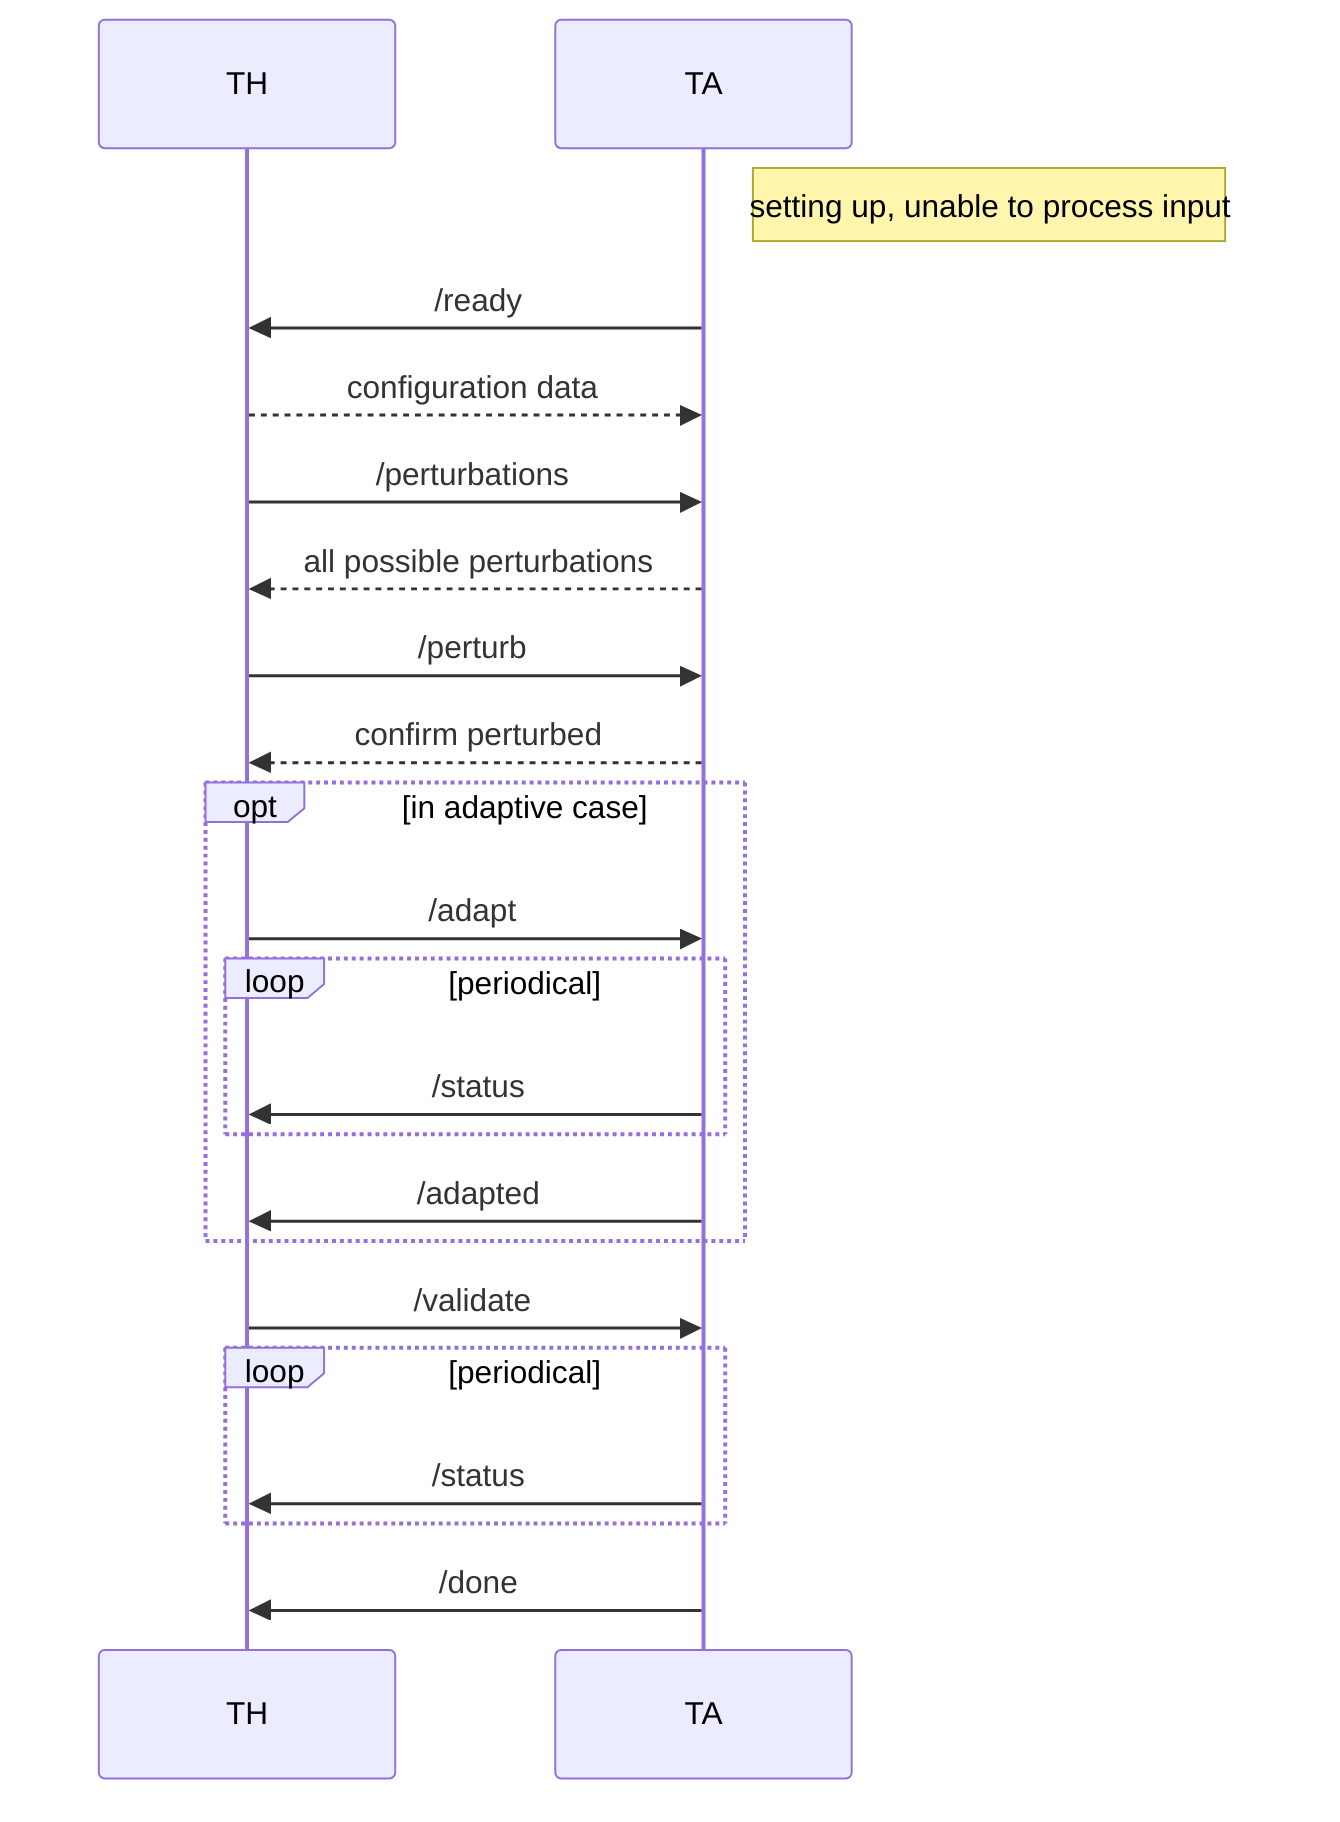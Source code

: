 sequenceDiagram
	participant TH
	participant TA

	Note right of TA: setting up, unable to process input
	TA ->> TH: /ready
	TH -->> TA: configuration data
	TH ->> TA: /perturbations
	TA -->> TH: all possible perturbations
	TH ->> TA: /perturb
	TA -->> TH: confirm perturbed

	opt in adaptive case
	     TH ->> TA: /adapt
	     loop periodical
	     	  TA ->> TH: /status
	     end
	     TA ->> TH: /adapted
	end

	TH ->> TA: /validate
	loop periodical
	     TA ->> TH: /status
	end
	TA ->> TH: /done
